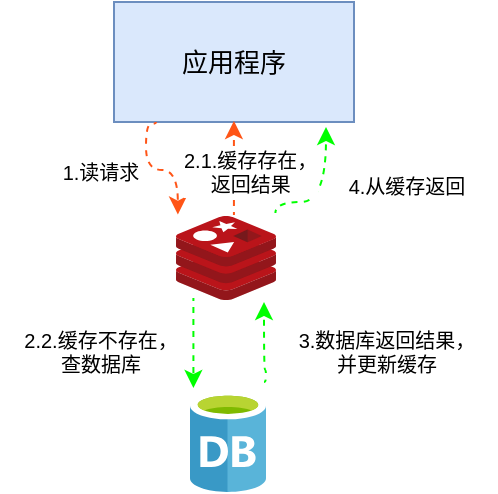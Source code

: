 <mxfile version="26.1.1">
  <diagram name="第 1 页" id="9VJWPwz0f7SbtjrPV7s9">
    <mxGraphModel dx="567" dy="302" grid="1" gridSize="10" guides="1" tooltips="1" connect="1" arrows="1" fold="1" page="1" pageScale="1" pageWidth="827" pageHeight="1169" math="0" shadow="0">
      <root>
        <mxCell id="0" />
        <mxCell id="1" parent="0" />
        <mxCell id="7YgAe8dNIz29mKLiqWVZ-11" value="&lt;span&gt;应用程序&lt;/span&gt;" style="rounded=0;whiteSpace=wrap;html=1;fontFamily=Comic Sans MS;fontSize=13;labelBackgroundColor=none;fillColor=#dae8fc;strokeColor=#6c8ebf;fillStyle=auto;" vertex="1" parent="1">
          <mxGeometry x="294" y="720" width="120" height="60" as="geometry" />
        </mxCell>
        <mxCell id="7YgAe8dNIz29mKLiqWVZ-15" style="edgeStyle=orthogonalEdgeStyle;shape=connector;curved=1;rounded=0;orthogonalLoop=1;jettySize=auto;html=1;entryX=-0.024;entryY=-0.018;entryDx=0;entryDy=0;entryPerimeter=0;shadow=0;dashed=1;strokeColor=#FF5517;align=center;verticalAlign=middle;fontFamily=Helvetica;fontSize=11;fontColor=default;labelBackgroundColor=default;endArrow=classic;flowAnimation=1;" edge="1" parent="1">
          <mxGeometry relative="1" as="geometry">
            <mxPoint x="315" y="780" as="sourcePoint" />
            <mxPoint x="325.937" y="826.28" as="targetPoint" />
            <Array as="points">
              <mxPoint x="315" y="781" />
              <mxPoint x="310" y="781" />
              <mxPoint x="310" y="804" />
              <mxPoint x="326" y="804" />
            </Array>
          </mxGeometry>
        </mxCell>
        <mxCell id="7YgAe8dNIz29mKLiqWVZ-18" style="edgeStyle=orthogonalEdgeStyle;shape=connector;curved=1;rounded=0;orthogonalLoop=1;jettySize=auto;html=1;shadow=0;dashed=1;strokeColor=#00FF00;align=center;verticalAlign=middle;fontFamily=Helvetica;fontSize=11;fontColor=default;labelBackgroundColor=default;endArrow=classic;flowAnimation=1;exitX=0.139;exitY=1.025;exitDx=0;exitDy=0;exitPerimeter=0;entryX=0.048;entryY=-0.04;entryDx=0;entryDy=0;entryPerimeter=0;" edge="1" parent="1">
          <mxGeometry relative="1" as="geometry">
            <mxPoint x="333.699" y="868" as="sourcePoint" />
            <mxPoint x="333.714" y="913" as="targetPoint" />
          </mxGeometry>
        </mxCell>
        <mxCell id="7YgAe8dNIz29mKLiqWVZ-19" style="edgeStyle=orthogonalEdgeStyle;shape=connector;curved=1;rounded=0;orthogonalLoop=1;jettySize=auto;html=1;entryX=0.7;entryY=1.042;entryDx=0;entryDy=0;entryPerimeter=0;shadow=0;dashed=1;strokeColor=#00FF00;align=center;verticalAlign=middle;fontFamily=Helvetica;fontSize=11;fontColor=default;labelBackgroundColor=default;endArrow=classic;flowAnimation=1;strokeWidth=1;exitX=1;exitY=-0.037;exitDx=0;exitDy=0;exitPerimeter=0;" edge="1" parent="1">
          <mxGeometry relative="1" as="geometry">
            <mxPoint x="374.7" y="825.52" as="sourcePoint" />
            <mxPoint x="400" y="782.52" as="targetPoint" />
            <Array as="points">
              <mxPoint x="375" y="820" />
              <mxPoint x="400" y="820" />
            </Array>
          </mxGeometry>
        </mxCell>
        <mxCell id="7YgAe8dNIz29mKLiqWVZ-20" style="edgeStyle=orthogonalEdgeStyle;shape=connector;curved=1;rounded=0;orthogonalLoop=1;jettySize=auto;html=1;shadow=0;dashed=1;strokeColor=#00FF00;align=center;verticalAlign=middle;fontFamily=Helvetica;fontSize=11;fontColor=default;labelBackgroundColor=default;endArrow=classic;flowAnimation=1;" edge="1" parent="1">
          <mxGeometry relative="1" as="geometry">
            <mxPoint x="369" y="910" as="sourcePoint" />
            <mxPoint x="369" y="870" as="targetPoint" />
            <Array as="points">
              <mxPoint x="370" y="904" />
              <mxPoint x="369" y="904" />
            </Array>
          </mxGeometry>
        </mxCell>
        <mxCell id="7YgAe8dNIz29mKLiqWVZ-22" value="1.读请求" style="text;html=1;align=center;verticalAlign=middle;resizable=0;points=[];autosize=1;strokeColor=none;fillColor=none;fontFamily=Helvetica;fontSize=10;fontColor=default;labelBackgroundColor=default;" vertex="1" parent="1">
          <mxGeometry x="257" y="790" width="60" height="30" as="geometry" />
        </mxCell>
        <mxCell id="7YgAe8dNIz29mKLiqWVZ-23" value="4.从缓存返回" style="text;html=1;align=center;verticalAlign=middle;resizable=0;points=[];autosize=1;strokeColor=none;fillColor=none;fontFamily=Helvetica;fontSize=10;fontColor=default;labelBackgroundColor=default;" vertex="1" parent="1">
          <mxGeometry x="400" y="797" width="80" height="30" as="geometry" />
        </mxCell>
        <mxCell id="7YgAe8dNIz29mKLiqWVZ-24" value="2.2.缓存不存在，&lt;div&gt;查数据库&lt;/div&gt;" style="text;html=1;align=center;verticalAlign=middle;resizable=0;points=[];autosize=1;strokeColor=none;fillColor=none;fontFamily=Helvetica;fontSize=10;fontColor=default;labelBackgroundColor=default;" vertex="1" parent="1">
          <mxGeometry x="237" y="875" width="100" height="40" as="geometry" />
        </mxCell>
        <mxCell id="7YgAe8dNIz29mKLiqWVZ-26" value="3.数据库返回结果，&lt;div&gt;并更新缓存&lt;/div&gt;" style="text;html=1;align=center;verticalAlign=middle;resizable=0;points=[];autosize=1;strokeColor=none;fillColor=none;fontFamily=Helvetica;fontSize=10;fontColor=default;labelBackgroundColor=default;" vertex="1" parent="1">
          <mxGeometry x="374.7" y="875" width="110" height="40" as="geometry" />
        </mxCell>
        <mxCell id="7YgAe8dNIz29mKLiqWVZ-31" style="edgeStyle=orthogonalEdgeStyle;shape=connector;curved=1;rounded=0;orthogonalLoop=1;jettySize=auto;html=1;entryX=0.408;entryY=0.992;entryDx=0;entryDy=0;entryPerimeter=0;shadow=0;dashed=1;strokeColor=#FF5517;align=center;verticalAlign=middle;fontFamily=Helvetica;fontSize=11;fontColor=default;labelBackgroundColor=default;endArrow=classic;flowAnimation=1;exitX=0.407;exitY=-0.051;exitDx=0;exitDy=0;exitPerimeter=0;" edge="1" parent="1">
          <mxGeometry relative="1" as="geometry">
            <mxPoint x="353.967" y="826.53" as="sourcePoint" />
            <mxPoint x="353.96" y="779.52" as="targetPoint" />
          </mxGeometry>
        </mxCell>
        <mxCell id="7YgAe8dNIz29mKLiqWVZ-37" value="&lt;span style=&quot;color: rgb(0, 0, 0); font-family: Helvetica; font-style: normal; font-variant-ligatures: normal; font-variant-caps: normal; font-weight: 400; letter-spacing: normal; orphans: 2; text-align: center; text-indent: 0px; text-transform: none; widows: 2; word-spacing: 0px; -webkit-text-stroke-width: 0px; white-space: nowrap; background-color: rgb(255, 255, 255); text-decoration-thickness: initial; text-decoration-style: initial; text-decoration-color: initial; float: none; display: inline !important;&quot;&gt;2.1.缓存存在，&lt;/span&gt;&lt;div style=&quot;forced-color-adjust: none; color: rgb(0, 0, 0); font-family: Helvetica; font-style: normal; font-variant-ligatures: normal; font-variant-caps: normal; font-weight: 400; letter-spacing: normal; orphans: 2; text-align: center; text-indent: 0px; text-transform: none; widows: 2; word-spacing: 0px; -webkit-text-stroke-width: 0px; white-space: nowrap; text-decoration-thickness: initial; text-decoration-style: initial; text-decoration-color: initial;&quot;&gt;返回结果&lt;/div&gt;" style="text;whiteSpace=wrap;html=1;fontFamily=Helvetica;fontSize=10;fontColor=default;labelBackgroundColor=default;" vertex="1" parent="1">
          <mxGeometry x="327.08" y="787" width="72.92" height="33" as="geometry" />
        </mxCell>
        <mxCell id="7YgAe8dNIz29mKLiqWVZ-39" value="" style="image;sketch=0;aspect=fixed;html=1;points=[];align=center;fontSize=12;image=img/lib/mscae/Database_General.svg;fontFamily=Helvetica;fontColor=default;labelBackgroundColor=default;" vertex="1" parent="1">
          <mxGeometry x="332" y="915" width="38" height="50" as="geometry" />
        </mxCell>
        <mxCell id="7YgAe8dNIz29mKLiqWVZ-40" value="" style="image;sketch=0;aspect=fixed;html=1;points=[];align=center;fontSize=12;image=img/lib/mscae/Cache_Redis_Product.svg;fontFamily=Helvetica;fontColor=default;labelBackgroundColor=default;" vertex="1" parent="1">
          <mxGeometry x="325" y="827" width="50" height="42" as="geometry" />
        </mxCell>
      </root>
    </mxGraphModel>
  </diagram>
</mxfile>

